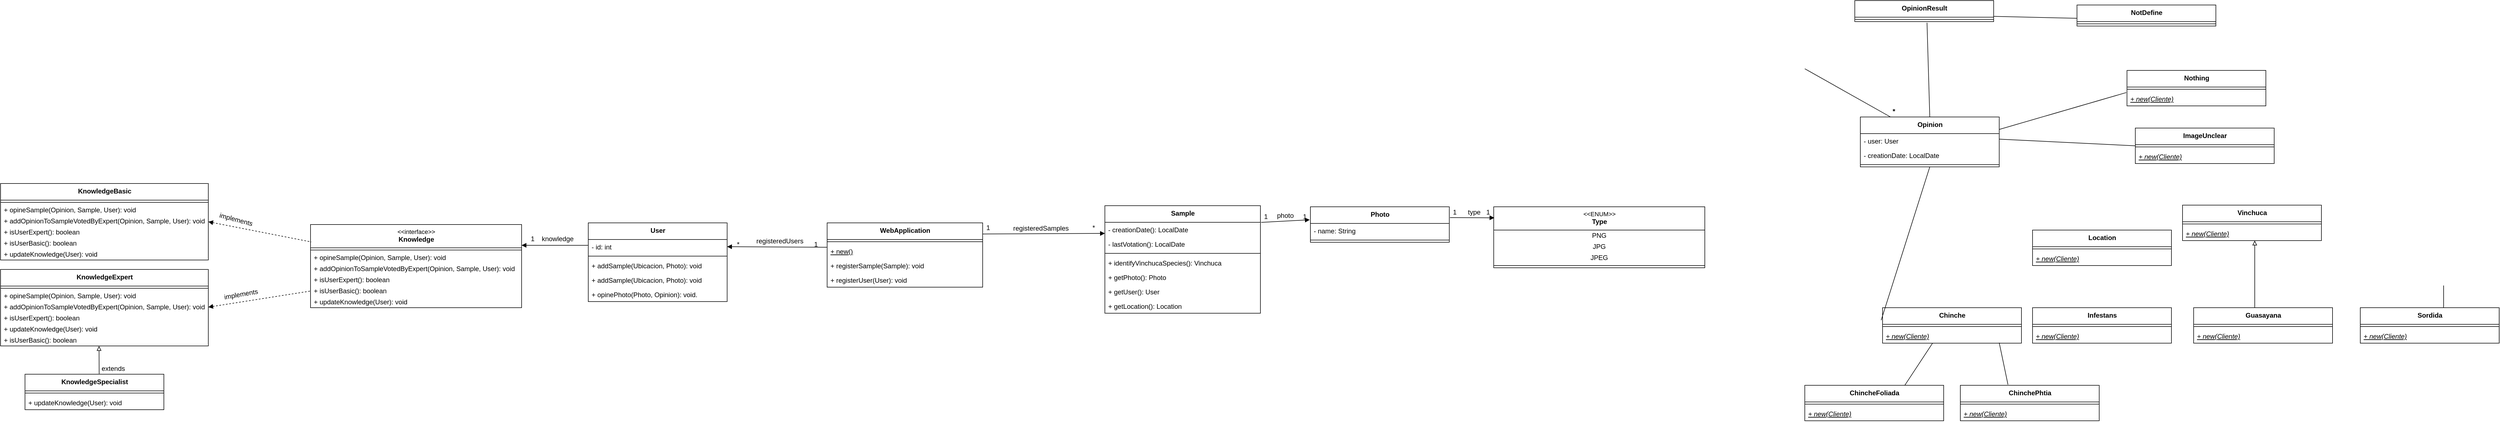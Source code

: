 <mxfile version="18.0.4" type="github">
  <diagram id="ae7LBZ6DJG40jsGKR7rI" name="Page-1">
    <mxGraphModel dx="4405" dy="1019" grid="1" gridSize="10" guides="1" tooltips="1" connect="1" arrows="1" fold="1" page="1" pageScale="1" pageWidth="827" pageHeight="1169" math="0" shadow="0">
      <root>
        <mxCell id="0" />
        <mxCell id="1" parent="0" />
        <mxCell id="K2JFEXqpJTepmIrNeF1m-1" value="&lt;span style=&quot;font-size: 12px ; font-weight: 700&quot;&gt;User&lt;/span&gt;" style="swimlane;fontStyle=0;align=center;verticalAlign=top;childLayout=stackLayout;horizontal=1;startSize=30;horizontalStack=0;resizeParent=1;resizeParentMax=0;resizeLast=0;collapsible=0;marginBottom=0;html=1;labelBackgroundColor=none;labelBorderColor=none;fontSize=11;" parent="1" vertex="1">
          <mxGeometry x="-970" y="1051" width="250" height="142" as="geometry" />
        </mxCell>
        <mxCell id="pHlB20BNlkgOtDpx7atT-137" value="- id: int" style="text;strokeColor=none;fillColor=none;align=left;verticalAlign=top;spacingLeft=4;spacingRight=4;overflow=hidden;rotatable=0;points=[[0,0.5],[1,0.5]];portConstraint=eastwest;fontStyle=0" parent="K2JFEXqpJTepmIrNeF1m-1" vertex="1">
          <mxGeometry y="30" width="250" height="26" as="geometry" />
        </mxCell>
        <mxCell id="K2JFEXqpJTepmIrNeF1m-3" value="" style="line;strokeWidth=1;fillColor=none;align=left;verticalAlign=middle;spacingTop=-1;spacingLeft=3;spacingRight=3;rotatable=0;labelPosition=right;points=[];portConstraint=eastwest;labelBackgroundColor=none;labelBorderColor=none;fontSize=11;html=1;" parent="K2JFEXqpJTepmIrNeF1m-1" vertex="1">
          <mxGeometry y="56" width="250" height="8" as="geometry" />
        </mxCell>
        <mxCell id="AvihFjAqHNHrfM0knBo_-65" value="+ addSample(Ubicacion, Photo): void" style="text;strokeColor=none;fillColor=none;align=left;verticalAlign=top;spacingLeft=4;spacingRight=4;overflow=hidden;rotatable=0;points=[[0,0.5],[1,0.5]];portConstraint=eastwest;fontStyle=0" vertex="1" parent="K2JFEXqpJTepmIrNeF1m-1">
          <mxGeometry y="64" width="250" height="26" as="geometry" />
        </mxCell>
        <mxCell id="AvihFjAqHNHrfM0knBo_-64" value="+ addSample(Ubicacion, Photo): void" style="text;strokeColor=none;fillColor=none;align=left;verticalAlign=top;spacingLeft=4;spacingRight=4;overflow=hidden;rotatable=0;points=[[0,0.5],[1,0.5]];portConstraint=eastwest;fontStyle=0" vertex="1" parent="K2JFEXqpJTepmIrNeF1m-1">
          <mxGeometry y="90" width="250" height="26" as="geometry" />
        </mxCell>
        <mxCell id="pHlB20BNlkgOtDpx7atT-17" value="+ opinePhoto(Photo, Opinion): void." style="text;strokeColor=none;fillColor=none;align=left;verticalAlign=top;spacingLeft=4;spacingRight=4;overflow=hidden;rotatable=0;points=[[0,0.5],[1,0.5]];portConstraint=eastwest;fontStyle=0" parent="K2JFEXqpJTepmIrNeF1m-1" vertex="1">
          <mxGeometry y="116" width="250" height="26" as="geometry" />
        </mxCell>
        <mxCell id="K2JFEXqpJTepmIrNeF1m-9" value="&amp;lt;&amp;lt;interface&amp;gt;&amp;gt;&lt;br&gt;&lt;b style=&quot;font-size: 12px;&quot;&gt;Knowledge&lt;/b&gt;" style="swimlane;fontStyle=0;align=center;verticalAlign=top;childLayout=stackLayout;horizontal=1;startSize=42;horizontalStack=0;resizeParent=1;resizeParentMax=0;resizeLast=0;collapsible=0;marginBottom=0;html=1;labelBackgroundColor=none;labelBorderColor=none;fontSize=11;" parent="1" vertex="1">
          <mxGeometry x="-1470" y="1054" width="380" height="150" as="geometry" />
        </mxCell>
        <mxCell id="K2JFEXqpJTepmIrNeF1m-10" value="" style="line;strokeWidth=1;fillColor=none;align=left;verticalAlign=middle;spacingTop=-1;spacingLeft=3;spacingRight=3;rotatable=0;labelPosition=right;points=[];portConstraint=eastwest;labelBackgroundColor=none;labelBorderColor=none;fontSize=11;html=1;" parent="K2JFEXqpJTepmIrNeF1m-9" vertex="1">
          <mxGeometry y="42" width="380" height="8" as="geometry" />
        </mxCell>
        <mxCell id="K2JFEXqpJTepmIrNeF1m-11" value="&lt;span style=&quot;font-size: 12px&quot;&gt;+ opineSample(&lt;/span&gt;&lt;span style=&quot;font-size: 12px;&quot;&gt;Opinion,&amp;nbsp;&lt;/span&gt;&lt;span style=&quot;font-size: 12px&quot;&gt;Sample, User): void&lt;/span&gt;" style="text;html=1;strokeColor=none;fillColor=none;align=left;verticalAlign=middle;spacingLeft=4;spacingRight=4;overflow=hidden;rotatable=0;points=[[0,0.5],[1,0.5]];portConstraint=eastwest;labelBackgroundColor=none;labelBorderColor=none;fontSize=11;" parent="K2JFEXqpJTepmIrNeF1m-9" vertex="1">
          <mxGeometry y="50" width="380" height="20" as="geometry" />
        </mxCell>
        <mxCell id="AvihFjAqHNHrfM0knBo_-22" value="&lt;span style=&quot;font-size: 12px&quot;&gt;+ addOpinionToSampleVotedByExpert(Opinion, Sample, User): void&lt;/span&gt;" style="text;html=1;strokeColor=none;fillColor=none;align=left;verticalAlign=middle;spacingLeft=4;spacingRight=4;overflow=hidden;rotatable=0;points=[[0,0.5],[1,0.5]];portConstraint=eastwest;labelBackgroundColor=none;labelBorderColor=none;fontSize=11;" vertex="1" parent="K2JFEXqpJTepmIrNeF1m-9">
          <mxGeometry y="70" width="380" height="20" as="geometry" />
        </mxCell>
        <mxCell id="AvihFjAqHNHrfM0knBo_-19" value="&lt;span style=&quot;font-size: 12px&quot;&gt;+ isUserExpert(): boolean&lt;/span&gt;" style="text;html=1;strokeColor=none;fillColor=none;align=left;verticalAlign=middle;spacingLeft=4;spacingRight=4;overflow=hidden;rotatable=0;points=[[0,0.5],[1,0.5]];portConstraint=eastwest;labelBackgroundColor=none;labelBorderColor=none;fontSize=11;" vertex="1" parent="K2JFEXqpJTepmIrNeF1m-9">
          <mxGeometry y="90" width="380" height="20" as="geometry" />
        </mxCell>
        <mxCell id="AvihFjAqHNHrfM0knBo_-20" value="&lt;span style=&quot;font-size: 12px&quot;&gt;+ isUserBasic(): boolean&lt;/span&gt;" style="text;html=1;strokeColor=none;fillColor=none;align=left;verticalAlign=middle;spacingLeft=4;spacingRight=4;overflow=hidden;rotatable=0;points=[[0,0.5],[1,0.5]];portConstraint=eastwest;labelBackgroundColor=none;labelBorderColor=none;fontSize=11;" vertex="1" parent="K2JFEXqpJTepmIrNeF1m-9">
          <mxGeometry y="110" width="380" height="20" as="geometry" />
        </mxCell>
        <mxCell id="AvihFjAqHNHrfM0knBo_-21" value="&lt;span style=&quot;font-size: 12px&quot;&gt;+ updateKnowledge(User): void&lt;/span&gt;" style="text;html=1;strokeColor=none;fillColor=none;align=left;verticalAlign=middle;spacingLeft=4;spacingRight=4;overflow=hidden;rotatable=0;points=[[0,0.5],[1,0.5]];portConstraint=eastwest;labelBackgroundColor=none;labelBorderColor=none;fontSize=11;" vertex="1" parent="K2JFEXqpJTepmIrNeF1m-9">
          <mxGeometry y="130" width="380" height="20" as="geometry" />
        </mxCell>
        <mxCell id="pHlB20BNlkgOtDpx7atT-3" value="&lt;span style=&quot;font-size: 12px ; font-weight: 700&quot;&gt;Sample&lt;/span&gt;" style="swimlane;fontStyle=0;align=center;verticalAlign=top;childLayout=stackLayout;horizontal=1;startSize=30;horizontalStack=0;resizeParent=1;resizeParentMax=0;resizeLast=0;collapsible=0;marginBottom=0;html=1;labelBackgroundColor=none;labelBorderColor=none;fontSize=11;" parent="1" vertex="1">
          <mxGeometry x="-40" y="1020" width="280" height="194" as="geometry" />
        </mxCell>
        <mxCell id="_neJQCjdiO2XLyn74PPV-8" value="- creationDate(): LocalDate" style="text;strokeColor=none;fillColor=none;align=left;verticalAlign=top;spacingLeft=4;spacingRight=4;overflow=hidden;rotatable=0;points=[[0,0.5],[1,0.5]];portConstraint=eastwest;fontStyle=0" parent="pHlB20BNlkgOtDpx7atT-3" vertex="1">
          <mxGeometry y="30" width="280" height="26" as="geometry" />
        </mxCell>
        <mxCell id="AvihFjAqHNHrfM0knBo_-63" value="- lastVotation(): LocalDate" style="text;strokeColor=none;fillColor=none;align=left;verticalAlign=top;spacingLeft=4;spacingRight=4;overflow=hidden;rotatable=0;points=[[0,0.5],[1,0.5]];portConstraint=eastwest;fontStyle=0" vertex="1" parent="pHlB20BNlkgOtDpx7atT-3">
          <mxGeometry y="56" width="280" height="26" as="geometry" />
        </mxCell>
        <mxCell id="pHlB20BNlkgOtDpx7atT-5" value="" style="line;strokeWidth=1;fillColor=none;align=left;verticalAlign=middle;spacingTop=-1;spacingLeft=3;spacingRight=3;rotatable=0;labelPosition=right;points=[];portConstraint=eastwest;labelBackgroundColor=none;labelBorderColor=none;fontSize=11;html=1;" parent="pHlB20BNlkgOtDpx7atT-3" vertex="1">
          <mxGeometry y="82" width="280" height="8" as="geometry" />
        </mxCell>
        <mxCell id="pHlB20BNlkgOtDpx7atT-6" value="+ identifyVinchucaSpecies(): Vinchuca" style="text;strokeColor=none;fillColor=none;align=left;verticalAlign=top;spacingLeft=4;spacingRight=4;overflow=hidden;rotatable=0;points=[[0,0.5],[1,0.5]];portConstraint=eastwest;fontStyle=0" parent="pHlB20BNlkgOtDpx7atT-3" vertex="1">
          <mxGeometry y="90" width="280" height="26" as="geometry" />
        </mxCell>
        <mxCell id="_neJQCjdiO2XLyn74PPV-9" value="+ getPhoto(): Photo" style="text;strokeColor=none;fillColor=none;align=left;verticalAlign=top;spacingLeft=4;spacingRight=4;overflow=hidden;rotatable=0;points=[[0,0.5],[1,0.5]];portConstraint=eastwest;fontStyle=0" parent="pHlB20BNlkgOtDpx7atT-3" vertex="1">
          <mxGeometry y="116" width="280" height="26" as="geometry" />
        </mxCell>
        <mxCell id="_neJQCjdiO2XLyn74PPV-10" value="+ getUser(): User" style="text;strokeColor=none;fillColor=none;align=left;verticalAlign=top;spacingLeft=4;spacingRight=4;overflow=hidden;rotatable=0;points=[[0,0.5],[1,0.5]];portConstraint=eastwest;fontStyle=0" parent="pHlB20BNlkgOtDpx7atT-3" vertex="1">
          <mxGeometry y="142" width="280" height="26" as="geometry" />
        </mxCell>
        <mxCell id="_neJQCjdiO2XLyn74PPV-11" value="+ getLocation(): Location" style="text;strokeColor=none;fillColor=none;align=left;verticalAlign=top;spacingLeft=4;spacingRight=4;overflow=hidden;rotatable=0;points=[[0,0.5],[1,0.5]];portConstraint=eastwest;fontStyle=0" parent="pHlB20BNlkgOtDpx7atT-3" vertex="1">
          <mxGeometry y="168" width="280" height="26" as="geometry" />
        </mxCell>
        <mxCell id="pHlB20BNlkgOtDpx7atT-47" value="&lt;span style=&quot;font-size: 12px;&quot;&gt;&lt;b&gt;Vinchuca&lt;/b&gt;&lt;/span&gt;" style="swimlane;fontStyle=0;align=center;verticalAlign=top;childLayout=stackLayout;horizontal=1;startSize=30;horizontalStack=0;resizeParent=1;resizeParentMax=0;resizeLast=0;collapsible=0;marginBottom=0;html=1;labelBackgroundColor=none;labelBorderColor=none;fontSize=11;" parent="1" vertex="1">
          <mxGeometry x="1900" y="1019" width="250" height="64" as="geometry" />
        </mxCell>
        <mxCell id="pHlB20BNlkgOtDpx7atT-49" value="" style="line;strokeWidth=1;fillColor=none;align=left;verticalAlign=middle;spacingTop=-1;spacingLeft=3;spacingRight=3;rotatable=0;labelPosition=right;points=[];portConstraint=eastwest;labelBackgroundColor=none;labelBorderColor=none;fontSize=11;html=1;" parent="pHlB20BNlkgOtDpx7atT-47" vertex="1">
          <mxGeometry y="30" width="250" height="8" as="geometry" />
        </mxCell>
        <mxCell id="pHlB20BNlkgOtDpx7atT-50" value="+ new(Cliente)" style="text;strokeColor=none;fillColor=none;align=left;verticalAlign=top;spacingLeft=4;spacingRight=4;overflow=hidden;rotatable=0;points=[[0,0.5],[1,0.5]];portConstraint=eastwest;fontStyle=6" parent="pHlB20BNlkgOtDpx7atT-47" vertex="1">
          <mxGeometry y="38" width="250" height="26" as="geometry" />
        </mxCell>
        <mxCell id="pHlB20BNlkgOtDpx7atT-58" value="&lt;span style=&quot;font-size: 12px;&quot;&gt;&lt;b&gt;Sordida&lt;/b&gt;&lt;/span&gt;" style="swimlane;fontStyle=0;align=center;verticalAlign=top;childLayout=stackLayout;horizontal=1;startSize=30;horizontalStack=0;resizeParent=1;resizeParentMax=0;resizeLast=0;collapsible=0;marginBottom=0;html=1;labelBackgroundColor=none;labelBorderColor=none;fontSize=11;" parent="1" vertex="1">
          <mxGeometry x="2220" y="1204" width="250" height="64" as="geometry" />
        </mxCell>
        <mxCell id="pHlB20BNlkgOtDpx7atT-60" value="" style="line;strokeWidth=1;fillColor=none;align=left;verticalAlign=middle;spacingTop=-1;spacingLeft=3;spacingRight=3;rotatable=0;labelPosition=right;points=[];portConstraint=eastwest;labelBackgroundColor=none;labelBorderColor=none;fontSize=11;html=1;" parent="pHlB20BNlkgOtDpx7atT-58" vertex="1">
          <mxGeometry y="30" width="250" height="8" as="geometry" />
        </mxCell>
        <mxCell id="pHlB20BNlkgOtDpx7atT-61" value="+ new(Cliente)" style="text;strokeColor=none;fillColor=none;align=left;verticalAlign=top;spacingLeft=4;spacingRight=4;overflow=hidden;rotatable=0;points=[[0,0.5],[1,0.5]];portConstraint=eastwest;fontStyle=6" parent="pHlB20BNlkgOtDpx7atT-58" vertex="1">
          <mxGeometry y="38" width="250" height="26" as="geometry" />
        </mxCell>
        <mxCell id="pHlB20BNlkgOtDpx7atT-69" value="&lt;span style=&quot;font-size: 12px;&quot;&gt;&lt;b&gt;Infestans&lt;/b&gt;&lt;/span&gt;" style="swimlane;fontStyle=0;align=center;verticalAlign=top;childLayout=stackLayout;horizontal=1;startSize=30;horizontalStack=0;resizeParent=1;resizeParentMax=0;resizeLast=0;collapsible=0;marginBottom=0;html=1;labelBackgroundColor=none;labelBorderColor=none;fontSize=11;" parent="1" vertex="1">
          <mxGeometry x="1630" y="1204" width="250" height="64" as="geometry" />
        </mxCell>
        <mxCell id="pHlB20BNlkgOtDpx7atT-71" value="" style="line;strokeWidth=1;fillColor=none;align=left;verticalAlign=middle;spacingTop=-1;spacingLeft=3;spacingRight=3;rotatable=0;labelPosition=right;points=[];portConstraint=eastwest;labelBackgroundColor=none;labelBorderColor=none;fontSize=11;html=1;" parent="pHlB20BNlkgOtDpx7atT-69" vertex="1">
          <mxGeometry y="30" width="250" height="8" as="geometry" />
        </mxCell>
        <mxCell id="pHlB20BNlkgOtDpx7atT-72" value="+ new(Cliente)" style="text;strokeColor=none;fillColor=none;align=left;verticalAlign=top;spacingLeft=4;spacingRight=4;overflow=hidden;rotatable=0;points=[[0,0.5],[1,0.5]];portConstraint=eastwest;fontStyle=6" parent="pHlB20BNlkgOtDpx7atT-69" vertex="1">
          <mxGeometry y="38" width="250" height="26" as="geometry" />
        </mxCell>
        <mxCell id="pHlB20BNlkgOtDpx7atT-80" value="&lt;span style=&quot;font-size: 12px;&quot;&gt;&lt;b&gt;Guasayana&lt;/b&gt;&lt;/span&gt;" style="swimlane;fontStyle=0;align=center;verticalAlign=top;childLayout=stackLayout;horizontal=1;startSize=30;horizontalStack=0;resizeParent=1;resizeParentMax=0;resizeLast=0;collapsible=0;marginBottom=0;html=1;labelBackgroundColor=none;labelBorderColor=none;fontSize=11;" parent="1" vertex="1">
          <mxGeometry x="1920" y="1204" width="250" height="64" as="geometry" />
        </mxCell>
        <mxCell id="pHlB20BNlkgOtDpx7atT-82" value="" style="line;strokeWidth=1;fillColor=none;align=left;verticalAlign=middle;spacingTop=-1;spacingLeft=3;spacingRight=3;rotatable=0;labelPosition=right;points=[];portConstraint=eastwest;labelBackgroundColor=none;labelBorderColor=none;fontSize=11;html=1;" parent="pHlB20BNlkgOtDpx7atT-80" vertex="1">
          <mxGeometry y="30" width="250" height="8" as="geometry" />
        </mxCell>
        <mxCell id="pHlB20BNlkgOtDpx7atT-83" value="+ new(Cliente)" style="text;strokeColor=none;fillColor=none;align=left;verticalAlign=top;spacingLeft=4;spacingRight=4;overflow=hidden;rotatable=0;points=[[0,0.5],[1,0.5]];portConstraint=eastwest;fontStyle=6" parent="pHlB20BNlkgOtDpx7atT-80" vertex="1">
          <mxGeometry y="38" width="250" height="26" as="geometry" />
        </mxCell>
        <mxCell id="pHlB20BNlkgOtDpx7atT-93" value="" style="endArrow=none;html=1;rounded=0;endFill=0;" parent="1" edge="1">
          <mxGeometry width="50" height="50" relative="1" as="geometry">
            <mxPoint x="2030" y="1164" as="sourcePoint" />
            <mxPoint x="2030" y="1204" as="targetPoint" />
          </mxGeometry>
        </mxCell>
        <mxCell id="pHlB20BNlkgOtDpx7atT-94" value="" style="endArrow=block;html=1;rounded=0;entryX=0.52;entryY=1;entryDx=0;entryDy=0;entryPerimeter=0;endFill=0;" parent="1" target="pHlB20BNlkgOtDpx7atT-50" edge="1">
          <mxGeometry width="50" height="50" relative="1" as="geometry">
            <mxPoint x="2030" y="1174" as="sourcePoint" />
            <mxPoint x="2070" y="1144" as="targetPoint" />
          </mxGeometry>
        </mxCell>
        <mxCell id="pHlB20BNlkgOtDpx7atT-97" value="" style="endArrow=none;html=1;rounded=0;endFill=0;" parent="1" edge="1">
          <mxGeometry width="50" height="50" relative="1" as="geometry">
            <mxPoint x="2370" y="1164" as="sourcePoint" />
            <mxPoint x="2370" y="1204" as="targetPoint" />
          </mxGeometry>
        </mxCell>
        <mxCell id="pHlB20BNlkgOtDpx7atT-100" value="&lt;span style=&quot;font-size: 12px;&quot;&gt;&lt;b&gt;Photo&lt;/b&gt;&lt;/span&gt;" style="swimlane;fontStyle=0;align=center;verticalAlign=top;childLayout=stackLayout;horizontal=1;startSize=30;horizontalStack=0;resizeParent=1;resizeParentMax=0;resizeLast=0;collapsible=0;marginBottom=0;html=1;labelBackgroundColor=none;labelBorderColor=none;fontSize=11;" parent="1" vertex="1">
          <mxGeometry x="330" y="1022" width="250" height="64" as="geometry" />
        </mxCell>
        <mxCell id="pHlB20BNlkgOtDpx7atT-103" value="- name: String" style="text;strokeColor=none;fillColor=none;align=left;verticalAlign=top;spacingLeft=4;spacingRight=4;overflow=hidden;rotatable=0;points=[[0,0.5],[1,0.5]];portConstraint=eastwest;fontStyle=0" parent="pHlB20BNlkgOtDpx7atT-100" vertex="1">
          <mxGeometry y="30" width="250" height="26" as="geometry" />
        </mxCell>
        <mxCell id="pHlB20BNlkgOtDpx7atT-102" value="" style="line;strokeWidth=1;fillColor=none;align=left;verticalAlign=middle;spacingTop=-1;spacingLeft=3;spacingRight=3;rotatable=0;labelPosition=right;points=[];portConstraint=eastwest;labelBackgroundColor=none;labelBorderColor=none;fontSize=11;html=1;" parent="pHlB20BNlkgOtDpx7atT-100" vertex="1">
          <mxGeometry y="56" width="250" height="8" as="geometry" />
        </mxCell>
        <mxCell id="pHlB20BNlkgOtDpx7atT-108" value="&lt;span style=&quot;font-size: 12px;&quot;&gt;&lt;b&gt;Location&lt;/b&gt;&lt;/span&gt;" style="swimlane;fontStyle=0;align=center;verticalAlign=top;childLayout=stackLayout;horizontal=1;startSize=30;horizontalStack=0;resizeParent=1;resizeParentMax=0;resizeLast=0;collapsible=0;marginBottom=0;html=1;labelBackgroundColor=none;labelBorderColor=none;fontSize=11;" parent="1" vertex="1">
          <mxGeometry x="1630" y="1064" width="250" height="64" as="geometry" />
        </mxCell>
        <mxCell id="pHlB20BNlkgOtDpx7atT-110" value="" style="line;strokeWidth=1;fillColor=none;align=left;verticalAlign=middle;spacingTop=-1;spacingLeft=3;spacingRight=3;rotatable=0;labelPosition=right;points=[];portConstraint=eastwest;labelBackgroundColor=none;labelBorderColor=none;fontSize=11;html=1;" parent="pHlB20BNlkgOtDpx7atT-108" vertex="1">
          <mxGeometry y="30" width="250" height="8" as="geometry" />
        </mxCell>
        <mxCell id="pHlB20BNlkgOtDpx7atT-111" value="+ new(Cliente)" style="text;strokeColor=none;fillColor=none;align=left;verticalAlign=top;spacingLeft=4;spacingRight=4;overflow=hidden;rotatable=0;points=[[0,0.5],[1,0.5]];portConstraint=eastwest;fontStyle=6" parent="pHlB20BNlkgOtDpx7atT-108" vertex="1">
          <mxGeometry y="38" width="250" height="26" as="geometry" />
        </mxCell>
        <mxCell id="pHlB20BNlkgOtDpx7atT-115" value="&lt;span style=&quot;font-size: 12px;&quot;&gt;&lt;b&gt;ChinchePhtia&lt;/b&gt;&lt;/span&gt;" style="swimlane;fontStyle=0;align=center;verticalAlign=top;childLayout=stackLayout;horizontal=1;startSize=30;horizontalStack=0;resizeParent=1;resizeParentMax=0;resizeLast=0;collapsible=0;marginBottom=0;html=1;labelBackgroundColor=none;labelBorderColor=none;fontSize=11;" parent="1" vertex="1">
          <mxGeometry x="1500" y="1344" width="250" height="64" as="geometry" />
        </mxCell>
        <mxCell id="pHlB20BNlkgOtDpx7atT-117" value="" style="line;strokeWidth=1;fillColor=none;align=left;verticalAlign=middle;spacingTop=-1;spacingLeft=3;spacingRight=3;rotatable=0;labelPosition=right;points=[];portConstraint=eastwest;labelBackgroundColor=none;labelBorderColor=none;fontSize=11;html=1;" parent="pHlB20BNlkgOtDpx7atT-115" vertex="1">
          <mxGeometry y="30" width="250" height="8" as="geometry" />
        </mxCell>
        <mxCell id="pHlB20BNlkgOtDpx7atT-118" value="+ new(Cliente)" style="text;strokeColor=none;fillColor=none;align=left;verticalAlign=top;spacingLeft=4;spacingRight=4;overflow=hidden;rotatable=0;points=[[0,0.5],[1,0.5]];portConstraint=eastwest;fontStyle=6" parent="pHlB20BNlkgOtDpx7atT-115" vertex="1">
          <mxGeometry y="38" width="250" height="26" as="geometry" />
        </mxCell>
        <mxCell id="pHlB20BNlkgOtDpx7atT-119" value="&lt;span style=&quot;font-size: 12px;&quot;&gt;&lt;b&gt;ChincheFoliada&lt;/b&gt;&lt;/span&gt;" style="swimlane;fontStyle=0;align=center;verticalAlign=top;childLayout=stackLayout;horizontal=1;startSize=30;horizontalStack=0;resizeParent=1;resizeParentMax=0;resizeLast=0;collapsible=0;marginBottom=0;html=1;labelBackgroundColor=none;labelBorderColor=none;fontSize=11;" parent="1" vertex="1">
          <mxGeometry x="1220" y="1344" width="250" height="64" as="geometry" />
        </mxCell>
        <mxCell id="pHlB20BNlkgOtDpx7atT-121" value="" style="line;strokeWidth=1;fillColor=none;align=left;verticalAlign=middle;spacingTop=-1;spacingLeft=3;spacingRight=3;rotatable=0;labelPosition=right;points=[];portConstraint=eastwest;labelBackgroundColor=none;labelBorderColor=none;fontSize=11;html=1;" parent="pHlB20BNlkgOtDpx7atT-119" vertex="1">
          <mxGeometry y="30" width="250" height="8" as="geometry" />
        </mxCell>
        <mxCell id="pHlB20BNlkgOtDpx7atT-122" value="+ new(Cliente)" style="text;strokeColor=none;fillColor=none;align=left;verticalAlign=top;spacingLeft=4;spacingRight=4;overflow=hidden;rotatable=0;points=[[0,0.5],[1,0.5]];portConstraint=eastwest;fontStyle=6" parent="pHlB20BNlkgOtDpx7atT-119" vertex="1">
          <mxGeometry y="38" width="250" height="26" as="geometry" />
        </mxCell>
        <mxCell id="pHlB20BNlkgOtDpx7atT-123" value="&lt;span style=&quot;font-size: 12px;&quot;&gt;&lt;b&gt;Chinche&lt;/b&gt;&lt;/span&gt;" style="swimlane;fontStyle=0;align=center;verticalAlign=top;childLayout=stackLayout;horizontal=1;startSize=30;horizontalStack=0;resizeParent=1;resizeParentMax=0;resizeLast=0;collapsible=0;marginBottom=0;html=1;labelBackgroundColor=none;labelBorderColor=none;fontSize=11;" parent="1" vertex="1">
          <mxGeometry x="1360" y="1204" width="250" height="64" as="geometry" />
        </mxCell>
        <mxCell id="pHlB20BNlkgOtDpx7atT-125" value="" style="line;strokeWidth=1;fillColor=none;align=left;verticalAlign=middle;spacingTop=-1;spacingLeft=3;spacingRight=3;rotatable=0;labelPosition=right;points=[];portConstraint=eastwest;labelBackgroundColor=none;labelBorderColor=none;fontSize=11;html=1;" parent="pHlB20BNlkgOtDpx7atT-123" vertex="1">
          <mxGeometry y="30" width="250" height="8" as="geometry" />
        </mxCell>
        <mxCell id="pHlB20BNlkgOtDpx7atT-126" value="+ new(Cliente)" style="text;strokeColor=none;fillColor=none;align=left;verticalAlign=top;spacingLeft=4;spacingRight=4;overflow=hidden;rotatable=0;points=[[0,0.5],[1,0.5]];portConstraint=eastwest;fontStyle=6" parent="pHlB20BNlkgOtDpx7atT-123" vertex="1">
          <mxGeometry y="38" width="250" height="26" as="geometry" />
        </mxCell>
        <mxCell id="pHlB20BNlkgOtDpx7atT-127" value="" style="endArrow=none;html=1;rounded=0;entryX=0.36;entryY=1;entryDx=0;entryDy=0;entryPerimeter=0;exitX=0.72;exitY=0;exitDx=0;exitDy=0;exitPerimeter=0;" parent="1" source="pHlB20BNlkgOtDpx7atT-119" target="pHlB20BNlkgOtDpx7atT-126" edge="1">
          <mxGeometry width="50" height="50" relative="1" as="geometry">
            <mxPoint x="1400" y="1304" as="sourcePoint" />
            <mxPoint x="1450" y="1254" as="targetPoint" />
          </mxGeometry>
        </mxCell>
        <mxCell id="pHlB20BNlkgOtDpx7atT-128" value="" style="endArrow=none;html=1;rounded=0;entryX=0.84;entryY=0.968;entryDx=0;entryDy=0;entryPerimeter=0;exitX=0.343;exitY=-0.019;exitDx=0;exitDy=0;exitPerimeter=0;" parent="1" source="pHlB20BNlkgOtDpx7atT-115" target="pHlB20BNlkgOtDpx7atT-126" edge="1">
          <mxGeometry width="50" height="50" relative="1" as="geometry">
            <mxPoint x="1580" y="1334" as="sourcePoint" />
            <mxPoint x="1630" y="1284" as="targetPoint" />
          </mxGeometry>
        </mxCell>
        <mxCell id="pHlB20BNlkgOtDpx7atT-129" value="&lt;span style=&quot;font-size: 12px;&quot;&gt;&lt;b&gt;Nothing&lt;/b&gt;&lt;/span&gt;" style="swimlane;fontStyle=0;align=center;verticalAlign=top;childLayout=stackLayout;horizontal=1;startSize=30;horizontalStack=0;resizeParent=1;resizeParentMax=0;resizeLast=0;collapsible=0;marginBottom=0;html=1;labelBackgroundColor=none;labelBorderColor=none;fontSize=11;" parent="1" vertex="1">
          <mxGeometry x="1800" y="776" width="250" height="64" as="geometry" />
        </mxCell>
        <mxCell id="pHlB20BNlkgOtDpx7atT-131" value="" style="line;strokeWidth=1;fillColor=none;align=left;verticalAlign=middle;spacingTop=-1;spacingLeft=3;spacingRight=3;rotatable=0;labelPosition=right;points=[];portConstraint=eastwest;labelBackgroundColor=none;labelBorderColor=none;fontSize=11;html=1;" parent="pHlB20BNlkgOtDpx7atT-129" vertex="1">
          <mxGeometry y="30" width="250" height="8" as="geometry" />
        </mxCell>
        <mxCell id="pHlB20BNlkgOtDpx7atT-132" value="+ new(Cliente)" style="text;strokeColor=none;fillColor=none;align=left;verticalAlign=top;spacingLeft=4;spacingRight=4;overflow=hidden;rotatable=0;points=[[0,0.5],[1,0.5]];portConstraint=eastwest;fontStyle=6" parent="pHlB20BNlkgOtDpx7atT-129" vertex="1">
          <mxGeometry y="38" width="250" height="26" as="geometry" />
        </mxCell>
        <mxCell id="pHlB20BNlkgOtDpx7atT-133" value="&lt;span style=&quot;font-size: 12px;&quot;&gt;&lt;b&gt;ImageUnclear&lt;/b&gt;&lt;/span&gt;" style="swimlane;fontStyle=0;align=center;verticalAlign=top;childLayout=stackLayout;horizontal=1;startSize=30;horizontalStack=0;resizeParent=1;resizeParentMax=0;resizeLast=0;collapsible=0;marginBottom=0;html=1;labelBackgroundColor=none;labelBorderColor=none;fontSize=11;" parent="1" vertex="1">
          <mxGeometry x="1815" y="880" width="250" height="64" as="geometry" />
        </mxCell>
        <mxCell id="pHlB20BNlkgOtDpx7atT-135" value="" style="line;strokeWidth=1;fillColor=none;align=left;verticalAlign=middle;spacingTop=-1;spacingLeft=3;spacingRight=3;rotatable=0;labelPosition=right;points=[];portConstraint=eastwest;labelBackgroundColor=none;labelBorderColor=none;fontSize=11;html=1;" parent="pHlB20BNlkgOtDpx7atT-133" vertex="1">
          <mxGeometry y="30" width="250" height="8" as="geometry" />
        </mxCell>
        <mxCell id="pHlB20BNlkgOtDpx7atT-136" value="+ new(Cliente)" style="text;strokeColor=none;fillColor=none;align=left;verticalAlign=top;spacingLeft=4;spacingRight=4;overflow=hidden;rotatable=0;points=[[0,0.5],[1,0.5]];portConstraint=eastwest;fontStyle=6" parent="pHlB20BNlkgOtDpx7atT-133" vertex="1">
          <mxGeometry y="38" width="250" height="26" as="geometry" />
        </mxCell>
        <mxCell id="pHlB20BNlkgOtDpx7atT-138" value="&lt;span style=&quot;font-size: 12px;&quot;&gt;&lt;b&gt;Opinion&lt;/b&gt;&lt;/span&gt;" style="swimlane;fontStyle=0;align=center;verticalAlign=top;childLayout=stackLayout;horizontal=1;startSize=30;horizontalStack=0;resizeParent=1;resizeParentMax=0;resizeLast=0;collapsible=0;marginBottom=0;html=1;labelBackgroundColor=none;labelBorderColor=none;fontSize=11;" parent="1" vertex="1">
          <mxGeometry x="1320" y="860" width="250" height="90" as="geometry" />
        </mxCell>
        <mxCell id="_neJQCjdiO2XLyn74PPV-1" value="- user: User" style="text;strokeColor=none;fillColor=none;align=left;verticalAlign=top;spacingLeft=4;spacingRight=4;overflow=hidden;rotatable=0;points=[[0,0.5],[1,0.5]];portConstraint=eastwest;fontStyle=0" parent="pHlB20BNlkgOtDpx7atT-138" vertex="1">
          <mxGeometry y="30" width="250" height="26" as="geometry" />
        </mxCell>
        <mxCell id="_neJQCjdiO2XLyn74PPV-2" value="- creationDate: LocalDate" style="text;strokeColor=none;fillColor=none;align=left;verticalAlign=top;spacingLeft=4;spacingRight=4;overflow=hidden;rotatable=0;points=[[0,0.5],[1,0.5]];portConstraint=eastwest;fontStyle=0" parent="pHlB20BNlkgOtDpx7atT-138" vertex="1">
          <mxGeometry y="56" width="250" height="26" as="geometry" />
        </mxCell>
        <mxCell id="pHlB20BNlkgOtDpx7atT-140" value="" style="line;strokeWidth=1;fillColor=none;align=left;verticalAlign=middle;spacingTop=-1;spacingLeft=3;spacingRight=3;rotatable=0;labelPosition=right;points=[];portConstraint=eastwest;labelBackgroundColor=none;labelBorderColor=none;fontSize=11;html=1;" parent="pHlB20BNlkgOtDpx7atT-138" vertex="1">
          <mxGeometry y="82" width="250" height="8" as="geometry" />
        </mxCell>
        <mxCell id="pHlB20BNlkgOtDpx7atT-142" value="" style="endArrow=none;html=1;rounded=0;exitX=0.217;exitY=0;exitDx=0;exitDy=0;exitPerimeter=0;entryX=1;entryY=0.5;entryDx=0;entryDy=0;" parent="1" source="pHlB20BNlkgOtDpx7atT-138" edge="1">
          <mxGeometry width="50" height="50" relative="1" as="geometry">
            <mxPoint x="1030" y="840" as="sourcePoint" />
            <mxPoint x="1220" y="773.0" as="targetPoint" />
          </mxGeometry>
        </mxCell>
        <mxCell id="pHlB20BNlkgOtDpx7atT-145" value="&lt;b&gt;*&lt;/b&gt;" style="text;html=1;align=center;verticalAlign=middle;resizable=0;points=[];autosize=1;strokeColor=none;fillColor=none;" parent="1" vertex="1">
          <mxGeometry x="1370" y="840" width="20" height="20" as="geometry" />
        </mxCell>
        <mxCell id="cK6lhMqTZY_zGtxXsKJP-5" value="" style="endArrow=none;html=1;rounded=0;exitX=-0.005;exitY=0.075;exitDx=0;exitDy=0;exitPerimeter=0;entryX=1;entryY=0.25;entryDx=0;entryDy=0;" parent="1" source="pHlB20BNlkgOtDpx7atT-132" target="pHlB20BNlkgOtDpx7atT-138" edge="1">
          <mxGeometry width="50" height="50" relative="1" as="geometry">
            <mxPoint x="1724.25" y="807" as="sourcePoint" />
            <mxPoint x="1570" y="720.0" as="targetPoint" />
          </mxGeometry>
        </mxCell>
        <mxCell id="cK6lhMqTZY_zGtxXsKJP-6" value="" style="endArrow=none;html=1;rounded=0;exitX=0;exitY=0.5;exitDx=0;exitDy=0;" parent="1" source="pHlB20BNlkgOtDpx7atT-133" edge="1">
          <mxGeometry width="50" height="50" relative="1" as="geometry">
            <mxPoint x="1838.75" y="759.95" as="sourcePoint" />
            <mxPoint x="1570" y="900" as="targetPoint" />
          </mxGeometry>
        </mxCell>
        <mxCell id="cK6lhMqTZY_zGtxXsKJP-7" value="" style="endArrow=none;html=1;rounded=0;exitX=-0.01;exitY=0.352;exitDx=0;exitDy=0;entryX=0.5;entryY=1;entryDx=0;entryDy=0;exitPerimeter=0;" parent="1" source="pHlB20BNlkgOtDpx7atT-123" target="pHlB20BNlkgOtDpx7atT-138" edge="1">
          <mxGeometry width="50" height="50" relative="1" as="geometry">
            <mxPoint x="1315" y="992" as="sourcePoint" />
            <mxPoint x="1031.75" y="997.666" as="targetPoint" />
          </mxGeometry>
        </mxCell>
        <mxCell id="cK6lhMqTZY_zGtxXsKJP-10" value="&lt;span style=&quot;font-size: 12px;&quot;&gt;&lt;b&gt;NotDefine&lt;/b&gt;&lt;/span&gt;" style="swimlane;fontStyle=0;align=center;verticalAlign=top;childLayout=stackLayout;horizontal=1;startSize=30;horizontalStack=0;resizeParent=1;resizeParentMax=0;resizeLast=0;collapsible=0;marginBottom=0;html=1;labelBackgroundColor=none;labelBorderColor=none;fontSize=11;" parent="1" vertex="1">
          <mxGeometry x="1710" y="658" width="250" height="38" as="geometry" />
        </mxCell>
        <mxCell id="cK6lhMqTZY_zGtxXsKJP-11" value="" style="line;strokeWidth=1;fillColor=none;align=left;verticalAlign=middle;spacingTop=-1;spacingLeft=3;spacingRight=3;rotatable=0;labelPosition=right;points=[];portConstraint=eastwest;labelBackgroundColor=none;labelBorderColor=none;fontSize=11;html=1;" parent="cK6lhMqTZY_zGtxXsKJP-10" vertex="1">
          <mxGeometry y="30" width="250" height="8" as="geometry" />
        </mxCell>
        <mxCell id="cK6lhMqTZY_zGtxXsKJP-14" value="&lt;span style=&quot;font-size: 12px;&quot;&gt;&lt;b&gt;OpinionResult&lt;/b&gt;&lt;/span&gt;" style="swimlane;fontStyle=0;align=center;verticalAlign=top;childLayout=stackLayout;horizontal=1;startSize=30;horizontalStack=0;resizeParent=1;resizeParentMax=0;resizeLast=0;collapsible=0;marginBottom=0;html=1;labelBackgroundColor=none;labelBorderColor=none;fontSize=11;" parent="1" vertex="1">
          <mxGeometry x="1310" y="650" width="250" height="38" as="geometry" />
        </mxCell>
        <mxCell id="cK6lhMqTZY_zGtxXsKJP-15" value="" style="line;strokeWidth=1;fillColor=none;align=left;verticalAlign=middle;spacingTop=-1;spacingLeft=3;spacingRight=3;rotatable=0;labelPosition=right;points=[];portConstraint=eastwest;labelBackgroundColor=none;labelBorderColor=none;fontSize=11;html=1;" parent="cK6lhMqTZY_zGtxXsKJP-14" vertex="1">
          <mxGeometry y="30" width="250" height="8" as="geometry" />
        </mxCell>
        <mxCell id="cK6lhMqTZY_zGtxXsKJP-18" value="" style="endArrow=none;html=1;rounded=0;entryX=1;entryY=0.75;entryDx=0;entryDy=0;exitX=0;exitY=0.632;exitDx=0;exitDy=0;exitPerimeter=0;" parent="1" source="cK6lhMqTZY_zGtxXsKJP-10" target="cK6lhMqTZY_zGtxXsKJP-14" edge="1">
          <mxGeometry width="50" height="50" relative="1" as="geometry">
            <mxPoint x="1210" y="860" as="sourcePoint" />
            <mxPoint x="1560" y="701" as="targetPoint" />
          </mxGeometry>
        </mxCell>
        <mxCell id="cK6lhMqTZY_zGtxXsKJP-19" value="" style="endArrow=none;html=1;rounded=0;exitX=0.5;exitY=0;exitDx=0;exitDy=0;" parent="1" source="pHlB20BNlkgOtDpx7atT-138" edge="1">
          <mxGeometry width="50" height="50" relative="1" as="geometry">
            <mxPoint x="1290" y="860.7" as="sourcePoint" />
            <mxPoint x="1440" y="690" as="targetPoint" />
          </mxGeometry>
        </mxCell>
        <mxCell id="cK6lhMqTZY_zGtxXsKJP-35" value="&lt;b style=&quot;font-size: 12px;&quot;&gt;KnowledgeBasic&lt;/b&gt;" style="swimlane;fontStyle=0;align=center;verticalAlign=top;childLayout=stackLayout;horizontal=1;startSize=30;horizontalStack=0;resizeParent=1;resizeParentMax=0;resizeLast=0;collapsible=0;marginBottom=0;html=1;labelBackgroundColor=none;labelBorderColor=none;fontSize=11;" parent="1" vertex="1">
          <mxGeometry x="-2028" y="980" width="374" height="138" as="geometry" />
        </mxCell>
        <mxCell id="cK6lhMqTZY_zGtxXsKJP-36" value="" style="line;strokeWidth=1;fillColor=none;align=left;verticalAlign=middle;spacingTop=-1;spacingLeft=3;spacingRight=3;rotatable=0;labelPosition=right;points=[];portConstraint=eastwest;labelBackgroundColor=none;labelBorderColor=none;fontSize=11;html=1;" parent="cK6lhMqTZY_zGtxXsKJP-35" vertex="1">
          <mxGeometry y="30" width="374" height="8" as="geometry" />
        </mxCell>
        <mxCell id="AvihFjAqHNHrfM0knBo_-25" value="&lt;span style=&quot;font-size: 12px&quot;&gt;+ opineSample(&lt;/span&gt;&lt;span style=&quot;font-size: 12px;&quot;&gt;Opinion,&amp;nbsp;&lt;/span&gt;&lt;span style=&quot;font-size: 12px&quot;&gt;Sample, User): void&lt;/span&gt;" style="text;html=1;strokeColor=none;fillColor=none;align=left;verticalAlign=middle;spacingLeft=4;spacingRight=4;overflow=hidden;rotatable=0;points=[[0,0.5],[1,0.5]];portConstraint=eastwest;labelBackgroundColor=none;labelBorderColor=none;fontSize=11;" vertex="1" parent="cK6lhMqTZY_zGtxXsKJP-35">
          <mxGeometry y="38" width="374" height="20" as="geometry" />
        </mxCell>
        <mxCell id="AvihFjAqHNHrfM0knBo_-26" value="&lt;span style=&quot;font-size: 12px&quot;&gt;+ addOpinionToSampleVotedByExpert(Opinion, Sample, User): void&lt;/span&gt;" style="text;html=1;strokeColor=none;fillColor=none;align=left;verticalAlign=middle;spacingLeft=4;spacingRight=4;overflow=hidden;rotatable=0;points=[[0,0.5],[1,0.5]];portConstraint=eastwest;labelBackgroundColor=none;labelBorderColor=none;fontSize=11;" vertex="1" parent="cK6lhMqTZY_zGtxXsKJP-35">
          <mxGeometry y="58" width="374" height="20" as="geometry" />
        </mxCell>
        <mxCell id="AvihFjAqHNHrfM0knBo_-27" value="&lt;span style=&quot;font-size: 12px&quot;&gt;+ isUserExpert(): boolean&lt;/span&gt;" style="text;html=1;strokeColor=none;fillColor=none;align=left;verticalAlign=middle;spacingLeft=4;spacingRight=4;overflow=hidden;rotatable=0;points=[[0,0.5],[1,0.5]];portConstraint=eastwest;labelBackgroundColor=none;labelBorderColor=none;fontSize=11;" vertex="1" parent="cK6lhMqTZY_zGtxXsKJP-35">
          <mxGeometry y="78" width="374" height="20" as="geometry" />
        </mxCell>
        <mxCell id="AvihFjAqHNHrfM0knBo_-28" value="&lt;span style=&quot;font-size: 12px&quot;&gt;+ isUserBasic(): boolean&lt;/span&gt;" style="text;html=1;strokeColor=none;fillColor=none;align=left;verticalAlign=middle;spacingLeft=4;spacingRight=4;overflow=hidden;rotatable=0;points=[[0,0.5],[1,0.5]];portConstraint=eastwest;labelBackgroundColor=none;labelBorderColor=none;fontSize=11;" vertex="1" parent="cK6lhMqTZY_zGtxXsKJP-35">
          <mxGeometry y="98" width="374" height="20" as="geometry" />
        </mxCell>
        <mxCell id="AvihFjAqHNHrfM0knBo_-29" value="&lt;span style=&quot;font-size: 12px&quot;&gt;+ updateKnowledge(User): void&lt;/span&gt;" style="text;html=1;strokeColor=none;fillColor=none;align=left;verticalAlign=middle;spacingLeft=4;spacingRight=4;overflow=hidden;rotatable=0;points=[[0,0.5],[1,0.5]];portConstraint=eastwest;labelBackgroundColor=none;labelBorderColor=none;fontSize=11;" vertex="1" parent="cK6lhMqTZY_zGtxXsKJP-35">
          <mxGeometry y="118" width="374" height="20" as="geometry" />
        </mxCell>
        <mxCell id="cK6lhMqTZY_zGtxXsKJP-38" value="&lt;b style=&quot;font-size: 12px;&quot;&gt;KnowledgeExpert&lt;/b&gt;" style="swimlane;fontStyle=0;align=center;verticalAlign=top;childLayout=stackLayout;horizontal=1;startSize=30;horizontalStack=0;resizeParent=1;resizeParentMax=0;resizeLast=0;collapsible=0;marginBottom=0;html=1;labelBackgroundColor=none;labelBorderColor=none;fontSize=11;" parent="1" vertex="1">
          <mxGeometry x="-2028" y="1135" width="374" height="138" as="geometry" />
        </mxCell>
        <mxCell id="cK6lhMqTZY_zGtxXsKJP-39" value="" style="line;strokeWidth=1;fillColor=none;align=left;verticalAlign=middle;spacingTop=-1;spacingLeft=3;spacingRight=3;rotatable=0;labelPosition=right;points=[];portConstraint=eastwest;labelBackgroundColor=none;labelBorderColor=none;fontSize=11;html=1;" parent="cK6lhMqTZY_zGtxXsKJP-38" vertex="1">
          <mxGeometry y="30" width="374" height="8" as="geometry" />
        </mxCell>
        <mxCell id="AvihFjAqHNHrfM0knBo_-30" value="&lt;span style=&quot;font-size: 12px&quot;&gt;+ opineSample(&lt;/span&gt;&lt;span style=&quot;font-size: 12px;&quot;&gt;Opinion,&amp;nbsp;&lt;/span&gt;&lt;span style=&quot;font-size: 12px&quot;&gt;Sample, User): void&lt;/span&gt;" style="text;html=1;strokeColor=none;fillColor=none;align=left;verticalAlign=middle;spacingLeft=4;spacingRight=4;overflow=hidden;rotatable=0;points=[[0,0.5],[1,0.5]];portConstraint=eastwest;labelBackgroundColor=none;labelBorderColor=none;fontSize=11;" vertex="1" parent="cK6lhMqTZY_zGtxXsKJP-38">
          <mxGeometry y="38" width="374" height="20" as="geometry" />
        </mxCell>
        <mxCell id="AvihFjAqHNHrfM0knBo_-31" value="&lt;span style=&quot;font-size: 12px&quot;&gt;+ addOpinionToSampleVotedByExpert(Opinion, Sample, User): void&lt;/span&gt;" style="text;html=1;strokeColor=none;fillColor=none;align=left;verticalAlign=middle;spacingLeft=4;spacingRight=4;overflow=hidden;rotatable=0;points=[[0,0.5],[1,0.5]];portConstraint=eastwest;labelBackgroundColor=none;labelBorderColor=none;fontSize=11;" vertex="1" parent="cK6lhMqTZY_zGtxXsKJP-38">
          <mxGeometry y="58" width="374" height="20" as="geometry" />
        </mxCell>
        <mxCell id="AvihFjAqHNHrfM0knBo_-32" value="&lt;span style=&quot;font-size: 12px&quot;&gt;+ isUserExpert(): boolean&lt;/span&gt;" style="text;html=1;strokeColor=none;fillColor=none;align=left;verticalAlign=middle;spacingLeft=4;spacingRight=4;overflow=hidden;rotatable=0;points=[[0,0.5],[1,0.5]];portConstraint=eastwest;labelBackgroundColor=none;labelBorderColor=none;fontSize=11;" vertex="1" parent="cK6lhMqTZY_zGtxXsKJP-38">
          <mxGeometry y="78" width="374" height="20" as="geometry" />
        </mxCell>
        <mxCell id="AvihFjAqHNHrfM0knBo_-34" value="&lt;span style=&quot;font-size: 12px&quot;&gt;+ updateKnowledge(User): void&lt;/span&gt;" style="text;html=1;strokeColor=none;fillColor=none;align=left;verticalAlign=middle;spacingLeft=4;spacingRight=4;overflow=hidden;rotatable=0;points=[[0,0.5],[1,0.5]];portConstraint=eastwest;labelBackgroundColor=none;labelBorderColor=none;fontSize=11;" vertex="1" parent="cK6lhMqTZY_zGtxXsKJP-38">
          <mxGeometry y="98" width="374" height="20" as="geometry" />
        </mxCell>
        <mxCell id="AvihFjAqHNHrfM0knBo_-33" value="&lt;span style=&quot;font-size: 12px&quot;&gt;+ isUserBasic(): boolean&lt;/span&gt;" style="text;html=1;strokeColor=none;fillColor=none;align=left;verticalAlign=middle;spacingLeft=4;spacingRight=4;overflow=hidden;rotatable=0;points=[[0,0.5],[1,0.5]];portConstraint=eastwest;labelBackgroundColor=none;labelBorderColor=none;fontSize=11;" vertex="1" parent="cK6lhMqTZY_zGtxXsKJP-38">
          <mxGeometry y="118" width="374" height="20" as="geometry" />
        </mxCell>
        <mxCell id="cK6lhMqTZY_zGtxXsKJP-41" value="&lt;b style=&quot;font-size: 12px;&quot;&gt;Knowledge&lt;/b&gt;&lt;span style=&quot;font-size: 12px;&quot;&gt;&lt;b&gt;Specialist&lt;/b&gt;&lt;/span&gt;" style="swimlane;fontStyle=0;align=center;verticalAlign=top;childLayout=stackLayout;horizontal=1;startSize=30;horizontalStack=0;resizeParent=1;resizeParentMax=0;resizeLast=0;collapsible=0;marginBottom=0;html=1;labelBackgroundColor=none;labelBorderColor=none;fontSize=11;" parent="1" vertex="1">
          <mxGeometry x="-1984" y="1324" width="250" height="64" as="geometry" />
        </mxCell>
        <mxCell id="cK6lhMqTZY_zGtxXsKJP-42" value="" style="line;strokeWidth=1;fillColor=none;align=left;verticalAlign=middle;spacingTop=-1;spacingLeft=3;spacingRight=3;rotatable=0;labelPosition=right;points=[];portConstraint=eastwest;labelBackgroundColor=none;labelBorderColor=none;fontSize=11;html=1;" parent="cK6lhMqTZY_zGtxXsKJP-41" vertex="1">
          <mxGeometry y="30" width="250" height="8" as="geometry" />
        </mxCell>
        <mxCell id="cK6lhMqTZY_zGtxXsKJP-43" value="+ updateKnowledge(User): void" style="text;strokeColor=none;fillColor=none;align=left;verticalAlign=top;spacingLeft=4;spacingRight=4;overflow=hidden;rotatable=0;points=[[0,0.5],[1,0.5]];portConstraint=eastwest;fontStyle=0" parent="cK6lhMqTZY_zGtxXsKJP-41" vertex="1">
          <mxGeometry y="38" width="250" height="26" as="geometry" />
        </mxCell>
        <mxCell id="AvihFjAqHNHrfM0knBo_-1" value="&lt;span style=&quot;font-size: 12px ; font-weight: 700&quot;&gt;WebApplication&lt;/span&gt;" style="swimlane;fontStyle=0;align=center;verticalAlign=top;childLayout=stackLayout;horizontal=1;startSize=30;horizontalStack=0;resizeParent=1;resizeParentMax=0;resizeLast=0;collapsible=0;marginBottom=0;html=1;labelBackgroundColor=none;labelBorderColor=none;fontSize=11;" vertex="1" parent="1">
          <mxGeometry x="-540" y="1051" width="280" height="116" as="geometry" />
        </mxCell>
        <mxCell id="AvihFjAqHNHrfM0knBo_-3" value="" style="line;strokeWidth=1;fillColor=none;align=left;verticalAlign=middle;spacingTop=-1;spacingLeft=3;spacingRight=3;rotatable=0;labelPosition=right;points=[];portConstraint=eastwest;labelBackgroundColor=none;labelBorderColor=none;fontSize=11;html=1;" vertex="1" parent="AvihFjAqHNHrfM0knBo_-1">
          <mxGeometry y="30" width="280" height="8" as="geometry" />
        </mxCell>
        <mxCell id="AvihFjAqHNHrfM0knBo_-4" value="+ new()" style="text;strokeColor=none;fillColor=none;align=left;verticalAlign=top;spacingLeft=4;spacingRight=4;overflow=hidden;rotatable=0;points=[[0,0.5],[1,0.5]];portConstraint=eastwest;fontStyle=4" vertex="1" parent="AvihFjAqHNHrfM0knBo_-1">
          <mxGeometry y="38" width="280" height="26" as="geometry" />
        </mxCell>
        <mxCell id="AvihFjAqHNHrfM0knBo_-5" value="+ registerSample(Sample): void" style="text;strokeColor=none;fillColor=none;align=left;verticalAlign=top;spacingLeft=4;spacingRight=4;overflow=hidden;rotatable=0;points=[[0,0.5],[1,0.5]];portConstraint=eastwest;fontStyle=0" vertex="1" parent="AvihFjAqHNHrfM0knBo_-1">
          <mxGeometry y="64" width="280" height="26" as="geometry" />
        </mxCell>
        <mxCell id="AvihFjAqHNHrfM0knBo_-12" value="+ registerUser(User): void" style="text;strokeColor=none;fillColor=none;align=left;verticalAlign=top;spacingLeft=4;spacingRight=4;overflow=hidden;rotatable=0;points=[[0,0.5],[1,0.5]];portConstraint=eastwest;fontStyle=0" vertex="1" parent="AvihFjAqHNHrfM0knBo_-1">
          <mxGeometry y="90" width="280" height="26" as="geometry" />
        </mxCell>
        <mxCell id="AvihFjAqHNHrfM0knBo_-8" value="" style="endArrow=none;html=1;rounded=0;entryX=1;entryY=0.75;entryDx=0;entryDy=0;exitX=1;exitY=0.5;exitDx=0;exitDy=0;startArrow=block;startFill=1;" edge="1" parent="1" source="pHlB20BNlkgOtDpx7atT-137" target="AvihFjAqHNHrfM0knBo_-11">
          <mxGeometry width="50" height="50" relative="1" as="geometry">
            <mxPoint x="-400" y="850" as="sourcePoint" />
            <mxPoint x="-220" y="1014.0" as="targetPoint" />
          </mxGeometry>
        </mxCell>
        <mxCell id="AvihFjAqHNHrfM0knBo_-9" value="registeredUsers" style="text;html=1;strokeColor=none;fillColor=none;align=center;verticalAlign=middle;whiteSpace=wrap;rounded=0;" vertex="1" parent="1">
          <mxGeometry x="-670" y="1074" width="90" height="20" as="geometry" />
        </mxCell>
        <mxCell id="AvihFjAqHNHrfM0knBo_-10" value="*" style="text;html=1;strokeColor=none;fillColor=none;align=center;verticalAlign=middle;whiteSpace=wrap;rounded=0;" vertex="1" parent="1">
          <mxGeometry x="-720" y="1080" width="40" height="20" as="geometry" />
        </mxCell>
        <mxCell id="AvihFjAqHNHrfM0knBo_-11" value="1" style="text;html=1;strokeColor=none;fillColor=none;align=center;verticalAlign=middle;whiteSpace=wrap;rounded=0;" vertex="1" parent="1">
          <mxGeometry x="-580" y="1080" width="40" height="20" as="geometry" />
        </mxCell>
        <mxCell id="AvihFjAqHNHrfM0knBo_-13" value="" style="endArrow=none;html=1;rounded=0;entryX=0;entryY=0.403;entryDx=0;entryDy=0;exitX=1;exitY=0.25;exitDx=0;exitDy=0;startArrow=block;startFill=1;entryPerimeter=0;" edge="1" parent="1" source="K2JFEXqpJTepmIrNeF1m-9" target="pHlB20BNlkgOtDpx7atT-137">
          <mxGeometry width="50" height="50" relative="1" as="geometry">
            <mxPoint x="-1090" y="1090.688" as="sourcePoint" />
            <mxPoint x="-960" y="1188" as="targetPoint" />
          </mxGeometry>
        </mxCell>
        <mxCell id="AvihFjAqHNHrfM0knBo_-14" value="1" style="text;html=1;strokeColor=none;fillColor=none;align=center;verticalAlign=middle;whiteSpace=wrap;rounded=0;" vertex="1" parent="1">
          <mxGeometry x="-1090" y="1070" width="40" height="20" as="geometry" />
        </mxCell>
        <mxCell id="AvihFjAqHNHrfM0knBo_-15" value="knowledge" style="text;html=1;strokeColor=none;fillColor=none;align=center;verticalAlign=middle;whiteSpace=wrap;rounded=0;" vertex="1" parent="1">
          <mxGeometry x="-1070" y="1070" width="90" height="20" as="geometry" />
        </mxCell>
        <mxCell id="AvihFjAqHNHrfM0knBo_-24" value="" style="endArrow=none;html=1;rounded=0;exitX=1;exitY=0.5;exitDx=0;exitDy=0;startArrow=block;startFill=1;entryX=0.003;entryY=0.209;entryDx=0;entryDy=0;entryPerimeter=0;dashed=1;" edge="1" parent="1" source="cK6lhMqTZY_zGtxXsKJP-35" target="K2JFEXqpJTepmIrNeF1m-9">
          <mxGeometry width="50" height="50" relative="1" as="geometry">
            <mxPoint x="-1520" y="1240.81" as="sourcePoint" />
            <mxPoint x="-1390" y="1240" as="targetPoint" />
          </mxGeometry>
        </mxCell>
        <mxCell id="AvihFjAqHNHrfM0knBo_-35" value="" style="endArrow=none;html=1;rounded=0;exitX=1;exitY=0.5;exitDx=0;exitDy=0;startArrow=block;startFill=1;entryX=0;entryY=0.5;entryDx=0;entryDy=0;dashed=1;" edge="1" parent="1" source="AvihFjAqHNHrfM0knBo_-31" target="AvihFjAqHNHrfM0knBo_-20">
          <mxGeometry width="50" height="50" relative="1" as="geometry">
            <mxPoint x="-1540" y="1065" as="sourcePoint" />
            <mxPoint x="-1458.86" y="1095.35" as="targetPoint" />
          </mxGeometry>
        </mxCell>
        <mxCell id="AvihFjAqHNHrfM0knBo_-36" value="" style="endArrow=none;html=1;rounded=0;exitX=0.474;exitY=1.007;exitDx=0;exitDy=0;startArrow=block;startFill=0;entryX=0.534;entryY=-0.012;entryDx=0;entryDy=0;exitPerimeter=0;entryPerimeter=0;" edge="1" parent="1" source="AvihFjAqHNHrfM0knBo_-33" target="cK6lhMqTZY_zGtxXsKJP-41">
          <mxGeometry width="50" height="50" relative="1" as="geometry">
            <mxPoint x="-1768" y="1213" as="sourcePoint" />
            <mxPoint x="-1688" y="1178" as="targetPoint" />
          </mxGeometry>
        </mxCell>
        <mxCell id="AvihFjAqHNHrfM0knBo_-37" value="implements" style="text;html=1;strokeColor=none;fillColor=none;align=center;verticalAlign=middle;whiteSpace=wrap;rounded=0;rotation=15;" vertex="1" parent="1">
          <mxGeometry x="-1649" y="1035" width="90" height="20" as="geometry" />
        </mxCell>
        <mxCell id="AvihFjAqHNHrfM0knBo_-39" value="implements" style="text;html=1;strokeColor=none;fillColor=none;align=center;verticalAlign=middle;whiteSpace=wrap;rounded=0;rotation=-10;" vertex="1" parent="1">
          <mxGeometry x="-1640" y="1170" width="90" height="20" as="geometry" />
        </mxCell>
        <mxCell id="AvihFjAqHNHrfM0knBo_-40" value="extends" style="text;html=1;strokeColor=none;fillColor=none;align=center;verticalAlign=middle;whiteSpace=wrap;rounded=0;rotation=0;" vertex="1" parent="1">
          <mxGeometry x="-1870" y="1304" width="90" height="20" as="geometry" />
        </mxCell>
        <mxCell id="AvihFjAqHNHrfM0knBo_-41" value="" style="endArrow=none;html=1;rounded=0;entryX=1.001;entryY=0.173;entryDx=0;entryDy=0;exitX=0;exitY=0.769;exitDx=0;exitDy=0;startArrow=block;startFill=1;entryPerimeter=0;exitPerimeter=0;" edge="1" parent="1" source="_neJQCjdiO2XLyn74PPV-8" target="AvihFjAqHNHrfM0knBo_-1">
          <mxGeometry width="50" height="50" relative="1" as="geometry">
            <mxPoint x="-460" y="1210" as="sourcePoint" />
            <mxPoint x="-280" y="1210" as="targetPoint" />
          </mxGeometry>
        </mxCell>
        <mxCell id="AvihFjAqHNHrfM0knBo_-42" value="1" style="text;html=1;strokeColor=none;fillColor=none;align=center;verticalAlign=middle;whiteSpace=wrap;rounded=0;" vertex="1" parent="1">
          <mxGeometry x="-270" y="1050" width="40" height="20" as="geometry" />
        </mxCell>
        <mxCell id="AvihFjAqHNHrfM0knBo_-43" value="*" style="text;html=1;strokeColor=none;fillColor=none;align=center;verticalAlign=middle;whiteSpace=wrap;rounded=0;" vertex="1" parent="1">
          <mxGeometry x="-80" y="1050" width="40" height="20" as="geometry" />
        </mxCell>
        <mxCell id="AvihFjAqHNHrfM0knBo_-44" value="registeredSamples" style="text;html=1;strokeColor=none;fillColor=none;align=center;verticalAlign=middle;whiteSpace=wrap;rounded=0;" vertex="1" parent="1">
          <mxGeometry x="-200" y="1051" width="90" height="20" as="geometry" />
        </mxCell>
        <mxCell id="AvihFjAqHNHrfM0knBo_-45" value="&amp;lt;&amp;lt;ENUM&amp;gt;&amp;gt;&lt;br&gt;&lt;b style=&quot;font-size: 12px;&quot;&gt;Type&lt;/b&gt;" style="swimlane;fontStyle=0;align=center;verticalAlign=top;childLayout=stackLayout;horizontal=1;startSize=42;horizontalStack=0;resizeParent=1;resizeParentMax=0;resizeLast=0;collapsible=0;marginBottom=0;html=1;labelBackgroundColor=none;labelBorderColor=none;fontSize=11;" vertex="1" parent="1">
          <mxGeometry x="660" y="1022" width="380" height="110" as="geometry" />
        </mxCell>
        <mxCell id="AvihFjAqHNHrfM0knBo_-51" value="&lt;span style=&quot;font-size: 12px;&quot;&gt;PNG&lt;/span&gt;" style="text;html=1;strokeColor=none;fillColor=none;align=center;verticalAlign=middle;spacingLeft=4;spacingRight=4;overflow=hidden;rotatable=0;points=[[0,0.5],[1,0.5]];portConstraint=eastwest;labelBackgroundColor=none;labelBorderColor=none;fontSize=11;" vertex="1" parent="AvihFjAqHNHrfM0knBo_-45">
          <mxGeometry y="42" width="380" height="20" as="geometry" />
        </mxCell>
        <mxCell id="AvihFjAqHNHrfM0knBo_-52" value="&lt;span style=&quot;font-size: 12px;&quot;&gt;JPG&lt;/span&gt;" style="text;html=1;strokeColor=none;fillColor=none;align=center;verticalAlign=middle;spacingLeft=4;spacingRight=4;overflow=hidden;rotatable=0;points=[[0,0.5],[1,0.5]];portConstraint=eastwest;labelBackgroundColor=none;labelBorderColor=none;fontSize=11;" vertex="1" parent="AvihFjAqHNHrfM0knBo_-45">
          <mxGeometry y="62" width="380" height="20" as="geometry" />
        </mxCell>
        <mxCell id="AvihFjAqHNHrfM0knBo_-53" value="&lt;span style=&quot;font-size: 12px;&quot;&gt;JPEG&lt;/span&gt;" style="text;html=1;strokeColor=none;fillColor=none;align=center;verticalAlign=middle;spacingLeft=4;spacingRight=4;overflow=hidden;rotatable=0;points=[[0,0.5],[1,0.5]];portConstraint=eastwest;labelBackgroundColor=none;labelBorderColor=none;fontSize=11;" vertex="1" parent="AvihFjAqHNHrfM0knBo_-45">
          <mxGeometry y="82" width="380" height="20" as="geometry" />
        </mxCell>
        <mxCell id="AvihFjAqHNHrfM0knBo_-46" value="" style="line;strokeWidth=1;fillColor=none;align=left;verticalAlign=middle;spacingTop=-1;spacingLeft=3;spacingRight=3;rotatable=0;labelPosition=right;points=[];portConstraint=eastwest;labelBackgroundColor=none;labelBorderColor=none;fontSize=11;html=1;" vertex="1" parent="AvihFjAqHNHrfM0knBo_-45">
          <mxGeometry y="102" width="380" height="8" as="geometry" />
        </mxCell>
        <mxCell id="AvihFjAqHNHrfM0knBo_-54" value="" style="endArrow=block;html=1;rounded=0;entryX=-0.005;entryY=0.367;entryDx=0;entryDy=0;entryPerimeter=0;endFill=1;exitX=1.005;exitY=0.155;exitDx=0;exitDy=0;exitPerimeter=0;" edge="1" parent="1" source="pHlB20BNlkgOtDpx7atT-3" target="pHlB20BNlkgOtDpx7atT-100">
          <mxGeometry width="50" height="50" relative="1" as="geometry">
            <mxPoint x="464.76" y="1219" as="sourcePoint" />
            <mxPoint x="464.76" y="1128" as="targetPoint" />
          </mxGeometry>
        </mxCell>
        <mxCell id="AvihFjAqHNHrfM0knBo_-55" value="photo" style="text;html=1;strokeColor=none;fillColor=none;align=center;verticalAlign=middle;whiteSpace=wrap;rounded=0;" vertex="1" parent="1">
          <mxGeometry x="240" y="1028" width="90" height="20" as="geometry" />
        </mxCell>
        <mxCell id="AvihFjAqHNHrfM0knBo_-56" value="1" style="text;html=1;strokeColor=none;fillColor=none;align=center;verticalAlign=middle;whiteSpace=wrap;rounded=0;" vertex="1" parent="1">
          <mxGeometry x="230" y="1030" width="40" height="20" as="geometry" />
        </mxCell>
        <mxCell id="AvihFjAqHNHrfM0knBo_-57" value="1" style="text;html=1;strokeColor=none;fillColor=none;align=center;verticalAlign=middle;whiteSpace=wrap;rounded=0;" vertex="1" parent="1">
          <mxGeometry x="300" y="1030" width="40" height="20" as="geometry" />
        </mxCell>
        <mxCell id="AvihFjAqHNHrfM0knBo_-58" value="" style="endArrow=none;html=1;rounded=0;entryX=1.005;entryY=0.304;entryDx=0;entryDy=0;exitX=0.003;exitY=0.181;exitDx=0;exitDy=0;startArrow=block;startFill=1;entryPerimeter=0;exitPerimeter=0;" edge="1" parent="1" source="AvihFjAqHNHrfM0knBo_-45" target="pHlB20BNlkgOtDpx7atT-100">
          <mxGeometry width="50" height="50" relative="1" as="geometry">
            <mxPoint x="619.72" y="1150.004" as="sourcePoint" />
            <mxPoint x="400.0" y="1151.078" as="targetPoint" />
          </mxGeometry>
        </mxCell>
        <mxCell id="AvihFjAqHNHrfM0knBo_-59" value="1" style="text;html=1;strokeColor=none;fillColor=none;align=center;verticalAlign=middle;whiteSpace=wrap;rounded=0;" vertex="1" parent="1">
          <mxGeometry x="630" y="1022" width="40" height="20" as="geometry" />
        </mxCell>
        <mxCell id="AvihFjAqHNHrfM0knBo_-60" value="1" style="text;html=1;strokeColor=none;fillColor=none;align=center;verticalAlign=middle;whiteSpace=wrap;rounded=0;" vertex="1" parent="1">
          <mxGeometry x="570" y="1022" width="40" height="20" as="geometry" />
        </mxCell>
        <mxCell id="AvihFjAqHNHrfM0knBo_-61" value="type" style="text;html=1;strokeColor=none;fillColor=none;align=center;verticalAlign=middle;whiteSpace=wrap;rounded=0;" vertex="1" parent="1">
          <mxGeometry x="580" y="1022" width="90" height="20" as="geometry" />
        </mxCell>
      </root>
    </mxGraphModel>
  </diagram>
</mxfile>
